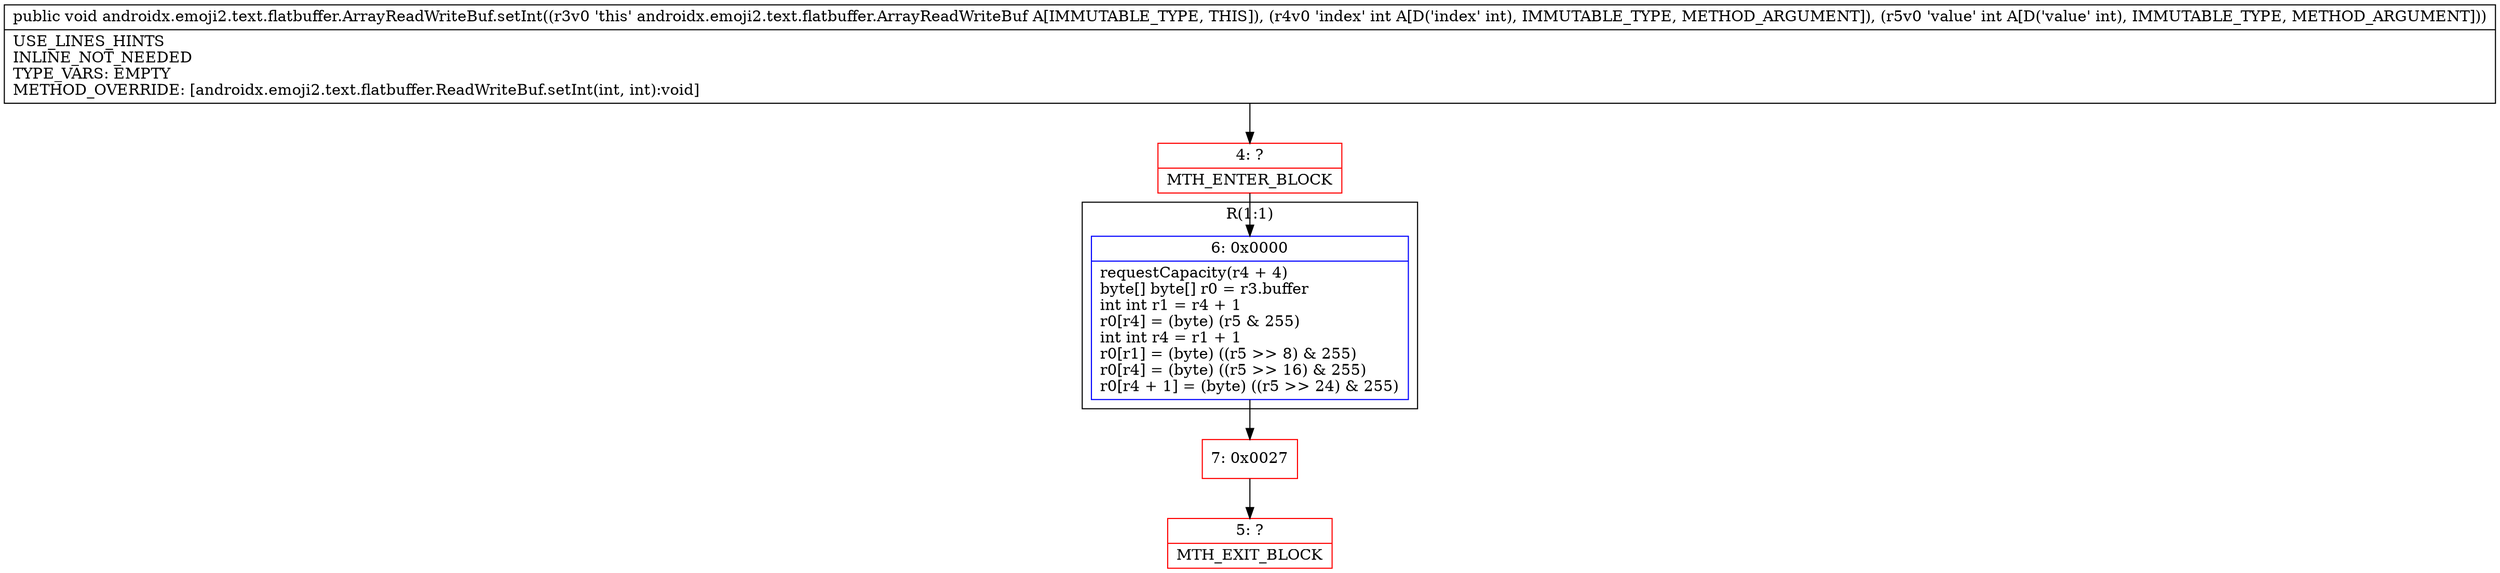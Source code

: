 digraph "CFG forandroidx.emoji2.text.flatbuffer.ArrayReadWriteBuf.setInt(II)V" {
subgraph cluster_Region_1050731875 {
label = "R(1:1)";
node [shape=record,color=blue];
Node_6 [shape=record,label="{6\:\ 0x0000|requestCapacity(r4 + 4)\lbyte[] byte[] r0 = r3.buffer\lint int r1 = r4 + 1\lr0[r4] = (byte) (r5 & 255)\lint int r4 = r1 + 1\lr0[r1] = (byte) ((r5 \>\> 8) & 255)\lr0[r4] = (byte) ((r5 \>\> 16) & 255)\lr0[r4 + 1] = (byte) ((r5 \>\> 24) & 255)\l}"];
}
Node_4 [shape=record,color=red,label="{4\:\ ?|MTH_ENTER_BLOCK\l}"];
Node_7 [shape=record,color=red,label="{7\:\ 0x0027}"];
Node_5 [shape=record,color=red,label="{5\:\ ?|MTH_EXIT_BLOCK\l}"];
MethodNode[shape=record,label="{public void androidx.emoji2.text.flatbuffer.ArrayReadWriteBuf.setInt((r3v0 'this' androidx.emoji2.text.flatbuffer.ArrayReadWriteBuf A[IMMUTABLE_TYPE, THIS]), (r4v0 'index' int A[D('index' int), IMMUTABLE_TYPE, METHOD_ARGUMENT]), (r5v0 'value' int A[D('value' int), IMMUTABLE_TYPE, METHOD_ARGUMENT]))  | USE_LINES_HINTS\lINLINE_NOT_NEEDED\lTYPE_VARS: EMPTY\lMETHOD_OVERRIDE: [androidx.emoji2.text.flatbuffer.ReadWriteBuf.setInt(int, int):void]\l}"];
MethodNode -> Node_4;Node_6 -> Node_7;
Node_4 -> Node_6;
Node_7 -> Node_5;
}

